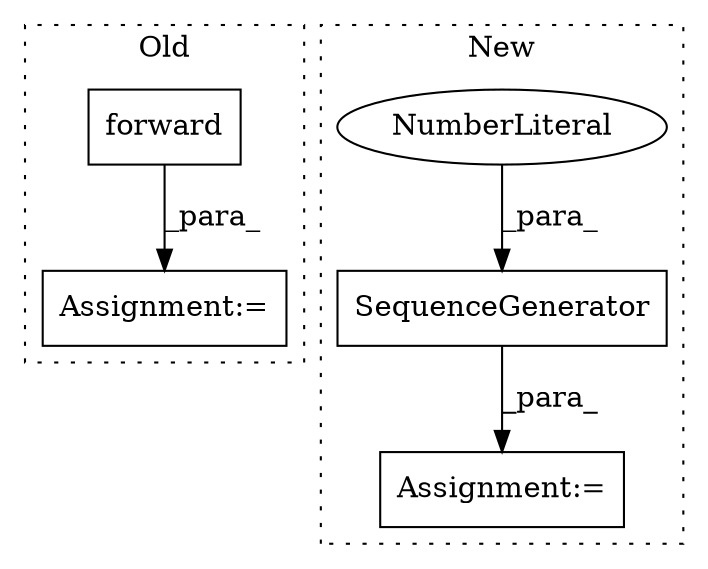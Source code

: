 digraph G {
subgraph cluster0 {
1 [label="forward" a="32" s="17008,17022" l="8,1" shape="box"];
5 [label="Assignment:=" a="7" s="16997" l="1" shape="box"];
label = "Old";
style="dotted";
}
subgraph cluster1 {
2 [label="SequenceGenerator" a="32" s="10719,10768" l="18,1" shape="box"];
3 [label="NumberLiteral" a="34" s="10751" l="1" shape="ellipse"];
4 [label="Assignment:=" a="7" s="10718" l="1" shape="box"];
label = "New";
style="dotted";
}
1 -> 5 [label="_para_"];
2 -> 4 [label="_para_"];
3 -> 2 [label="_para_"];
}